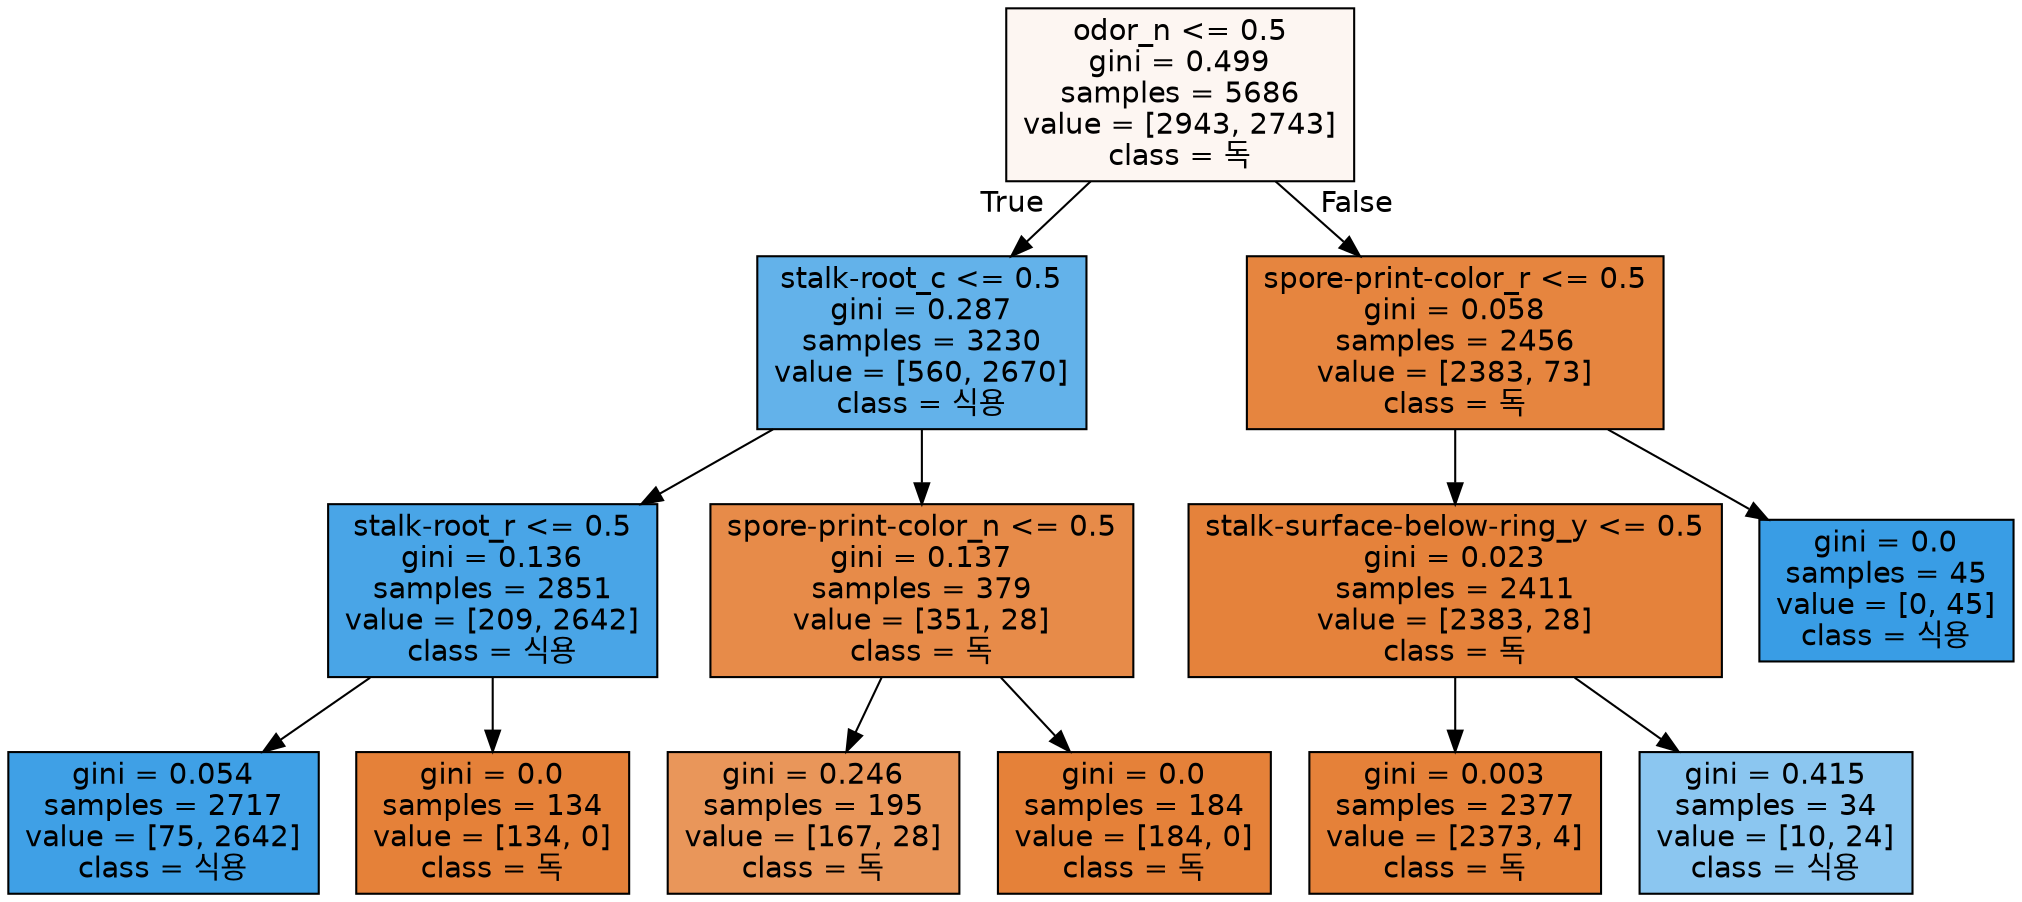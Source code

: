 digraph Tree {
node [shape=box, style="filled", color="black", fontname="helvetica"] ;
edge [fontname="helvetica"] ;
0 [label="odor_n <= 0.5\ngini = 0.499\nsamples = 5686\nvalue = [2943, 2743]\nclass = 독", fillcolor="#fdf6f2"] ;
1 [label="stalk-root_c <= 0.5\ngini = 0.287\nsamples = 3230\nvalue = [560, 2670]\nclass = 식용", fillcolor="#63b2ea"] ;
0 -> 1 [labeldistance=2.5, labelangle=45, headlabel="True"] ;
3 [label="stalk-root_r <= 0.5\ngini = 0.136\nsamples = 2851\nvalue = [209, 2642]\nclass = 식용", fillcolor="#49a5e7"] ;
1 -> 3 ;
5 [label="gini = 0.054\nsamples = 2717\nvalue = [75, 2642]\nclass = 식용", fillcolor="#3fa0e6"] ;
3 -> 5 ;
6 [label="gini = 0.0\nsamples = 134\nvalue = [134, 0]\nclass = 독", fillcolor="#e58139"] ;
3 -> 6 ;
4 [label="spore-print-color_n <= 0.5\ngini = 0.137\nsamples = 379\nvalue = [351, 28]\nclass = 독", fillcolor="#e78b49"] ;
1 -> 4 ;
11 [label="gini = 0.246\nsamples = 195\nvalue = [167, 28]\nclass = 독", fillcolor="#e9965a"] ;
4 -> 11 ;
12 [label="gini = 0.0\nsamples = 184\nvalue = [184, 0]\nclass = 독", fillcolor="#e58139"] ;
4 -> 12 ;
2 [label="spore-print-color_r <= 0.5\ngini = 0.058\nsamples = 2456\nvalue = [2383, 73]\nclass = 독", fillcolor="#e6853f"] ;
0 -> 2 [labeldistance=2.5, labelangle=-45, headlabel="False"] ;
7 [label="stalk-surface-below-ring_y <= 0.5\ngini = 0.023\nsamples = 2411\nvalue = [2383, 28]\nclass = 독", fillcolor="#e5823b"] ;
2 -> 7 ;
9 [label="gini = 0.003\nsamples = 2377\nvalue = [2373, 4]\nclass = 독", fillcolor="#e58139"] ;
7 -> 9 ;
10 [label="gini = 0.415\nsamples = 34\nvalue = [10, 24]\nclass = 식용", fillcolor="#8bc6f0"] ;
7 -> 10 ;
8 [label="gini = 0.0\nsamples = 45\nvalue = [0, 45]\nclass = 식용", fillcolor="#399de5"] ;
2 -> 8 ;
}